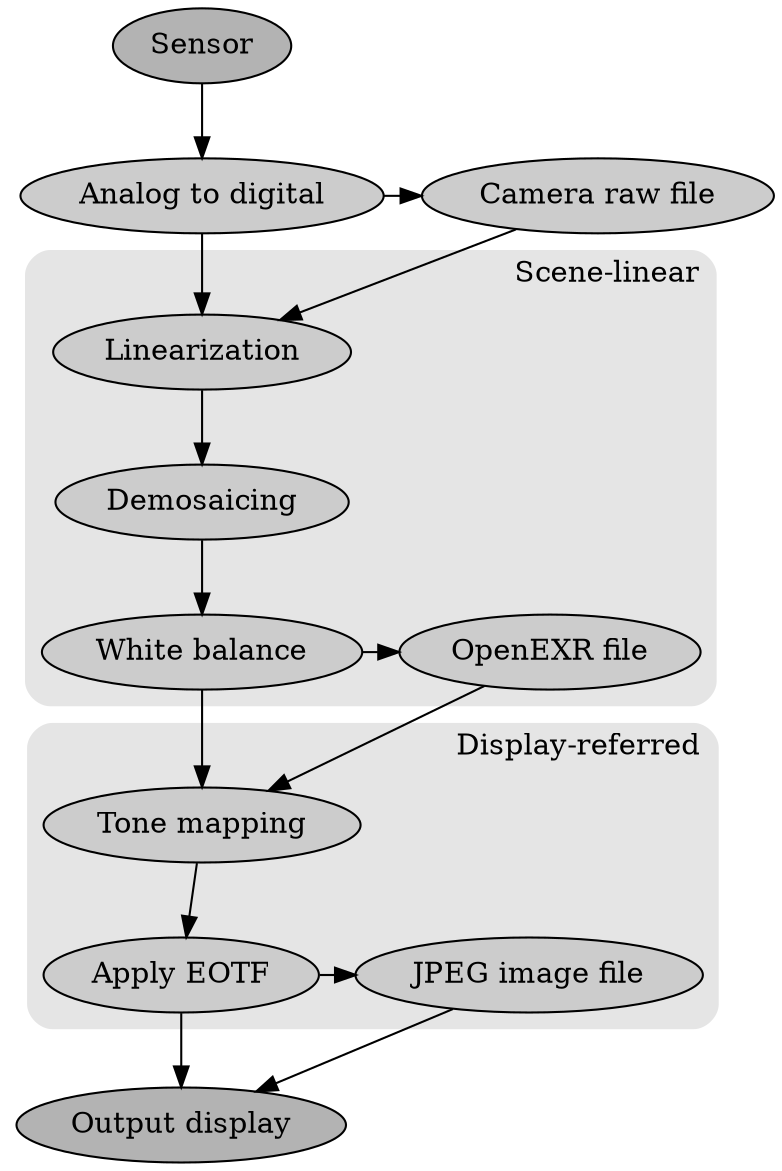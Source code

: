 //
// this is a graphviz dot file to create images/imageprocessing.png used on the SceneLinear.rst page
// This is not built automatically.
// To update:
// dot -Tpng imageprocessing.dot > images/imageprocessing.png
// the 'graphviz' package may be required. Remember to commit the updated images/imageprocessing.png image
//
   digraph "color processing chain" {
    layout = "dot";
    sensor [ label="Sensor",style="filled",fillcolor="gray70"];
    adc [label = "Analog to digital",style="filled",fillcolor="gray80"];
    lin [label = "Linearization",style="filled",fillcolor="gray80"];
    raw [label = "Camera raw file",style="filled",fillcolor="gray80"];
    bayer [label = "Demosaicing",style="filled",fillcolor="gray80"];
    wb [label = "White balance",style="filled",fillcolor="gray80"];
    exr [label = "OpenEXR file",style="filled",fillcolor="gray80"];
    tone [label = "Tone mapping",style="filled",fillcolor="gray80"];
    eotf [label = "Apply EOTF",style="filled",fillcolor="gray80"];
    jpeg [label = "JPEG image file",style="filled",fillcolor="gray80"];
    display [label = "Output display",style="filled",fillcolor="gray70"];

    sensor -> adc -> lin  [weight=10];
    { rank=same adc raw;}
    adc -> raw;
    raw -> lin;
    subgraph cluster_input
    {
      label="Scene-linear";
      labeljust="r";
      fillcolor="gray90";
      peripheries="0";
      graph[style="filled,rounded"];
      lin -> bayer -> wb;
      { rank=same wb exr}
      wb -> exr;
    }
    wb -> tone [weight=10];
    exr ->tone;
    subgraph cluster_output
    {
      label="Display-referred";
      fillcolor="gray90";
      labeljust="r";
      peripheries="0";
      graph[style="filled,rounded"];
      tone -> eotf [weight=10];
      { rank=same eotf jpeg;}
      eotf->jpeg;
    }
    jpeg->display;
    eotf->display [weight=10];
   }
